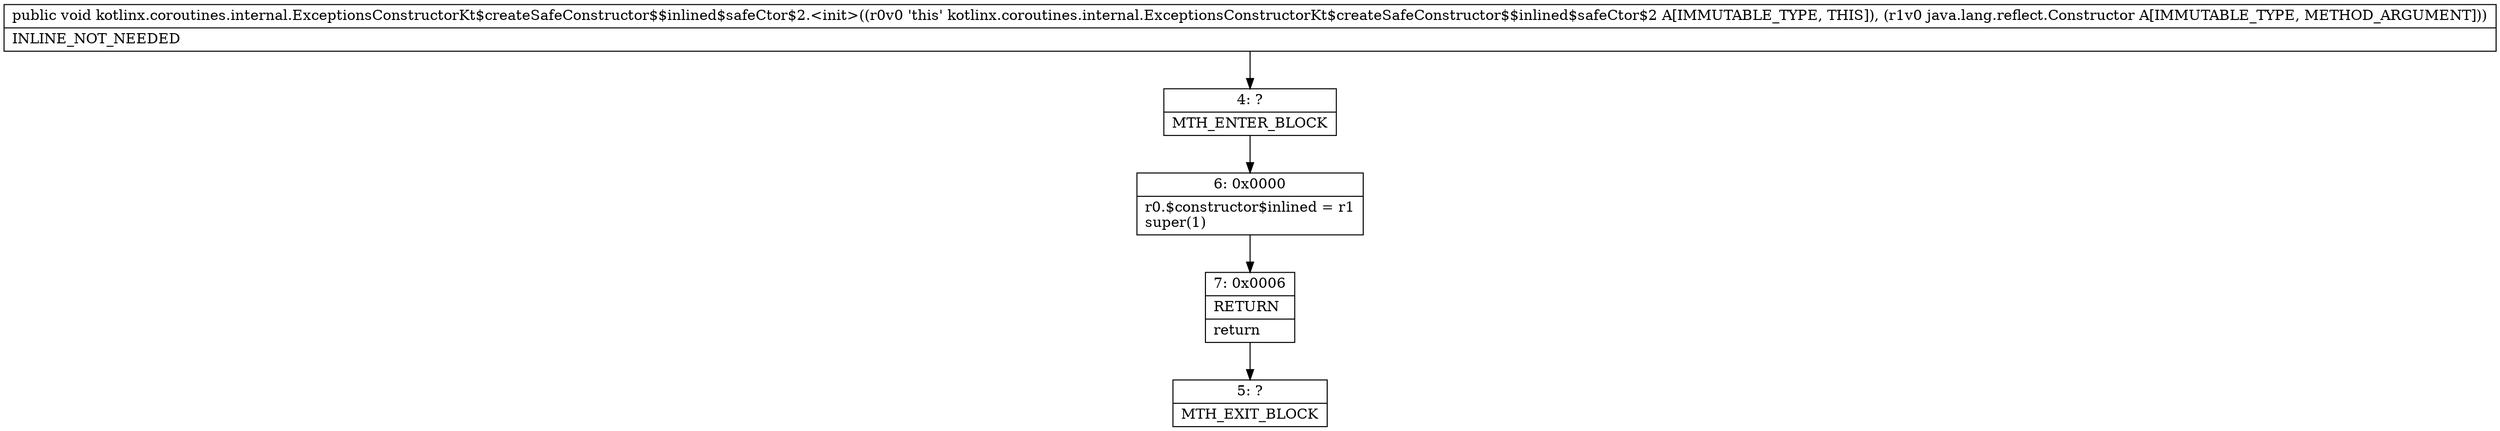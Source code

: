 digraph "CFG forkotlinx.coroutines.internal.ExceptionsConstructorKt$createSafeConstructor$$inlined$safeCtor$2.\<init\>(Ljava\/lang\/reflect\/Constructor;)V" {
Node_4 [shape=record,label="{4\:\ ?|MTH_ENTER_BLOCK\l}"];
Node_6 [shape=record,label="{6\:\ 0x0000|r0.$constructor$inlined = r1\lsuper(1)\l}"];
Node_7 [shape=record,label="{7\:\ 0x0006|RETURN\l|return\l}"];
Node_5 [shape=record,label="{5\:\ ?|MTH_EXIT_BLOCK\l}"];
MethodNode[shape=record,label="{public void kotlinx.coroutines.internal.ExceptionsConstructorKt$createSafeConstructor$$inlined$safeCtor$2.\<init\>((r0v0 'this' kotlinx.coroutines.internal.ExceptionsConstructorKt$createSafeConstructor$$inlined$safeCtor$2 A[IMMUTABLE_TYPE, THIS]), (r1v0 java.lang.reflect.Constructor A[IMMUTABLE_TYPE, METHOD_ARGUMENT]))  | INLINE_NOT_NEEDED\l}"];
MethodNode -> Node_4;Node_4 -> Node_6;
Node_6 -> Node_7;
Node_7 -> Node_5;
}

